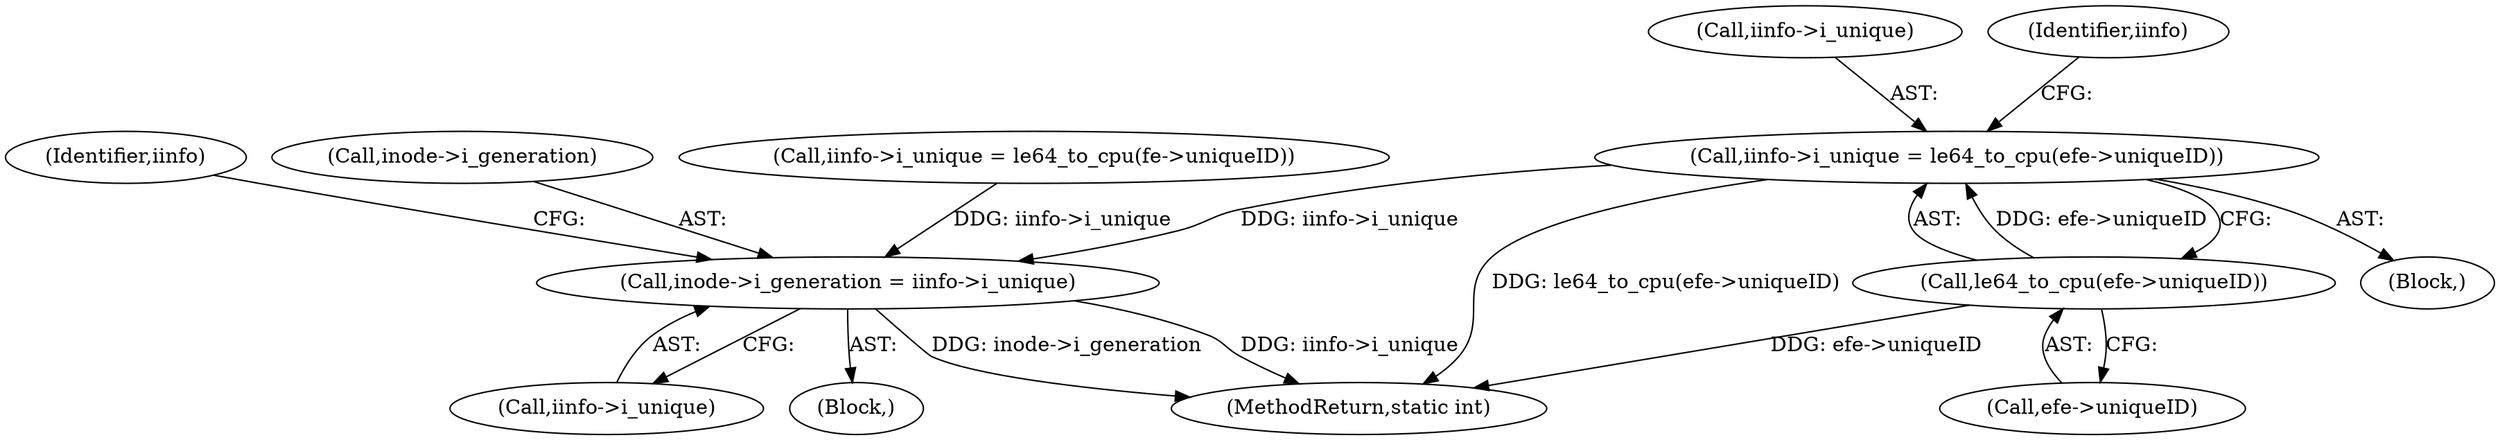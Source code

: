 digraph "0_linux_e159332b9af4b04d882dbcfe1bb0117f0a6d4b58@pointer" {
"1000953" [label="(Call,iinfo->i_unique = le64_to_cpu(efe->uniqueID))"];
"1000957" [label="(Call,le64_to_cpu(efe->uniqueID))"];
"1000985" [label="(Call,inode->i_generation = iinfo->i_unique)"];
"1000989" [label="(Call,iinfo->i_unique)"];
"1000835" [label="(Call,iinfo->i_unique = le64_to_cpu(fe->uniqueID))"];
"1000109" [label="(Block,)"];
"1000868" [label="(Block,)"];
"1000957" [label="(Call,le64_to_cpu(efe->uniqueID))"];
"1000954" [label="(Call,iinfo->i_unique)"];
"1000958" [label="(Call,efe->uniqueID)"];
"1000953" [label="(Call,iinfo->i_unique = le64_to_cpu(efe->uniqueID))"];
"1001226" [label="(MethodReturn,static int)"];
"1000985" [label="(Call,inode->i_generation = iinfo->i_unique)"];
"1000995" [label="(Identifier,iinfo)"];
"1000986" [label="(Call,inode->i_generation)"];
"1000963" [label="(Identifier,iinfo)"];
"1000953" -> "1000868"  [label="AST: "];
"1000953" -> "1000957"  [label="CFG: "];
"1000954" -> "1000953"  [label="AST: "];
"1000957" -> "1000953"  [label="AST: "];
"1000963" -> "1000953"  [label="CFG: "];
"1000953" -> "1001226"  [label="DDG: le64_to_cpu(efe->uniqueID)"];
"1000957" -> "1000953"  [label="DDG: efe->uniqueID"];
"1000953" -> "1000985"  [label="DDG: iinfo->i_unique"];
"1000957" -> "1000958"  [label="CFG: "];
"1000958" -> "1000957"  [label="AST: "];
"1000957" -> "1001226"  [label="DDG: efe->uniqueID"];
"1000985" -> "1000109"  [label="AST: "];
"1000985" -> "1000989"  [label="CFG: "];
"1000986" -> "1000985"  [label="AST: "];
"1000989" -> "1000985"  [label="AST: "];
"1000995" -> "1000985"  [label="CFG: "];
"1000985" -> "1001226"  [label="DDG: iinfo->i_unique"];
"1000985" -> "1001226"  [label="DDG: inode->i_generation"];
"1000835" -> "1000985"  [label="DDG: iinfo->i_unique"];
}
